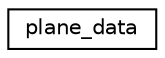 digraph "Graphical Class Hierarchy"
{
  edge [fontname="Helvetica",fontsize="10",labelfontname="Helvetica",labelfontsize="10"];
  node [fontname="Helvetica",fontsize="10",shape=record];
  rankdir="LR";
  Node0 [label="plane_data",height=0.2,width=0.4,color="black", fillcolor="white", style="filled",URL="$d2/de5/structplane__data.html"];
}
